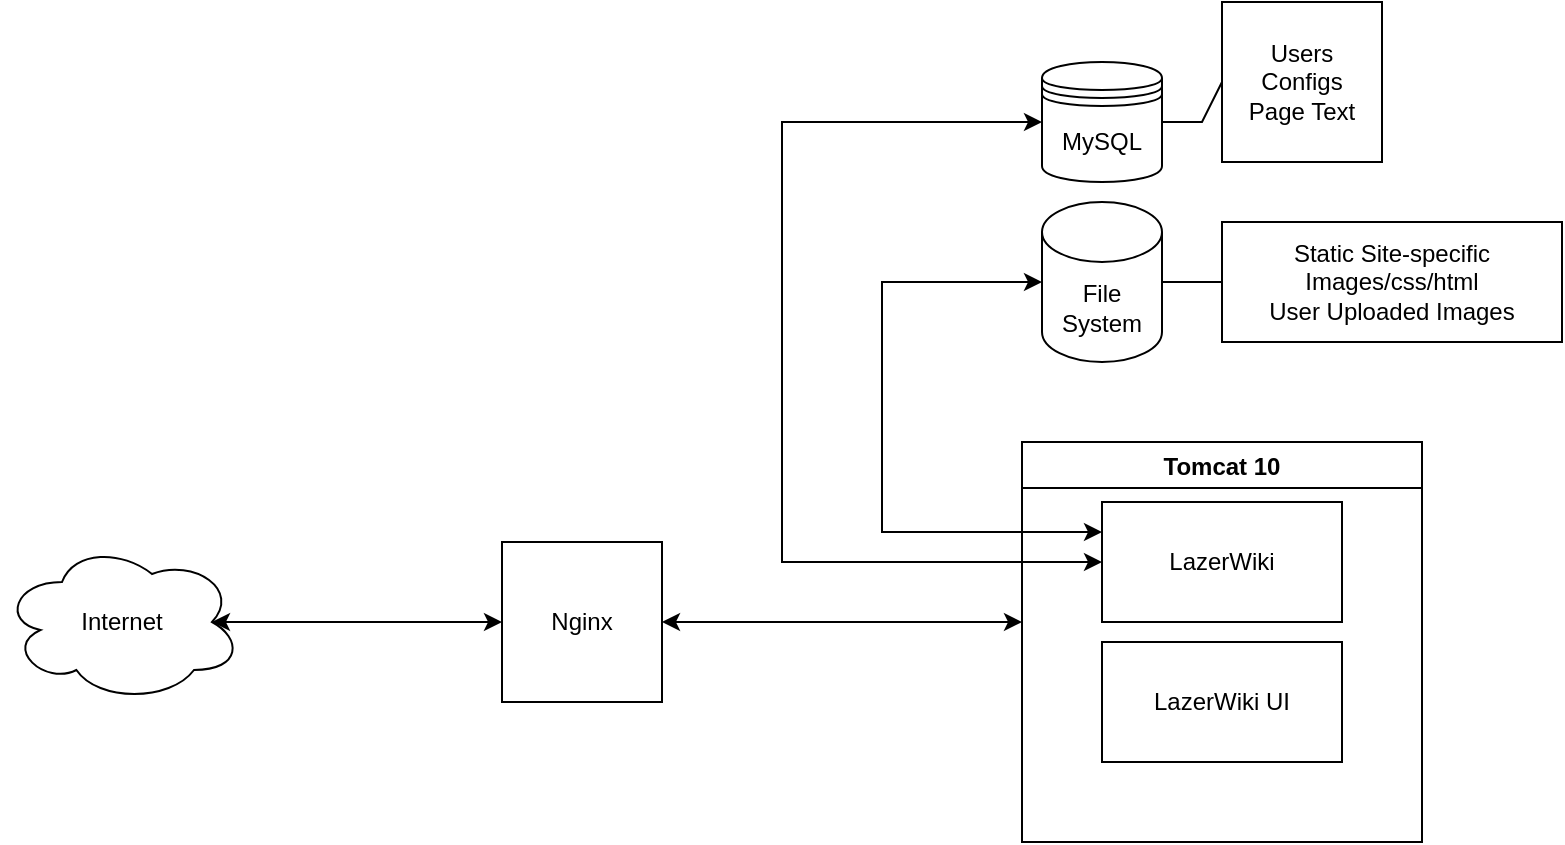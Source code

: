 <mxfile version="22.1.0" type="device">
  <diagram name="Page-1" id="JTM7aZ5rqYKgFacroaUd">
    <mxGraphModel dx="1434" dy="746" grid="1" gridSize="10" guides="1" tooltips="1" connect="1" arrows="1" fold="1" page="1" pageScale="1" pageWidth="850" pageHeight="1100" math="0" shadow="0">
      <root>
        <mxCell id="0" />
        <mxCell id="1" parent="0" />
        <mxCell id="oz6sv1wEJ-pVofxk-3Zg-1" value="Internet" style="ellipse;shape=cloud;whiteSpace=wrap;html=1;" vertex="1" parent="1">
          <mxGeometry x="40" y="390" width="120" height="80" as="geometry" />
        </mxCell>
        <mxCell id="oz6sv1wEJ-pVofxk-3Zg-2" value="MySQL" style="shape=datastore;whiteSpace=wrap;html=1;" vertex="1" parent="1">
          <mxGeometry x="560" y="150" width="60" height="60" as="geometry" />
        </mxCell>
        <mxCell id="oz6sv1wEJ-pVofxk-3Zg-3" value="File System" style="shape=cylinder3;whiteSpace=wrap;html=1;boundedLbl=1;backgroundOutline=1;size=15;" vertex="1" parent="1">
          <mxGeometry x="560" y="220" width="60" height="80" as="geometry" />
        </mxCell>
        <mxCell id="oz6sv1wEJ-pVofxk-3Zg-4" value="Users&lt;br&gt;Configs&lt;br&gt;Page Text" style="whiteSpace=wrap;html=1;aspect=fixed;" vertex="1" parent="1">
          <mxGeometry x="650" y="120" width="80" height="80" as="geometry" />
        </mxCell>
        <mxCell id="oz6sv1wEJ-pVofxk-3Zg-5" value="Nginx" style="whiteSpace=wrap;html=1;aspect=fixed;" vertex="1" parent="1">
          <mxGeometry x="290" y="390" width="80" height="80" as="geometry" />
        </mxCell>
        <mxCell id="oz6sv1wEJ-pVofxk-3Zg-7" value="&lt;div&gt;Static Site-specific Images/css/html&lt;/div&gt;&lt;div&gt;User Uploaded Images&lt;br&gt;&lt;/div&gt;" style="rounded=0;whiteSpace=wrap;html=1;" vertex="1" parent="1">
          <mxGeometry x="650" y="230" width="170" height="60" as="geometry" />
        </mxCell>
        <mxCell id="oz6sv1wEJ-pVofxk-3Zg-9" value="Tomcat 10" style="swimlane;" vertex="1" parent="1">
          <mxGeometry x="550" y="340" width="200" height="200" as="geometry" />
        </mxCell>
        <mxCell id="oz6sv1wEJ-pVofxk-3Zg-10" value="LazerWiki" style="whiteSpace=wrap;html=1;" vertex="1" parent="oz6sv1wEJ-pVofxk-3Zg-9">
          <mxGeometry x="40" y="30" width="120" height="60" as="geometry" />
        </mxCell>
        <mxCell id="oz6sv1wEJ-pVofxk-3Zg-11" value="LazerWiki UI" style="whiteSpace=wrap;html=1;" vertex="1" parent="oz6sv1wEJ-pVofxk-3Zg-9">
          <mxGeometry x="40" y="100" width="120" height="60" as="geometry" />
        </mxCell>
        <mxCell id="oz6sv1wEJ-pVofxk-3Zg-13" value="" style="endArrow=classic;startArrow=classic;html=1;rounded=0;exitX=0.875;exitY=0.5;exitDx=0;exitDy=0;exitPerimeter=0;entryX=0;entryY=0.5;entryDx=0;entryDy=0;" edge="1" parent="1" source="oz6sv1wEJ-pVofxk-3Zg-1" target="oz6sv1wEJ-pVofxk-3Zg-5">
          <mxGeometry width="50" height="50" relative="1" as="geometry">
            <mxPoint x="400" y="410" as="sourcePoint" />
            <mxPoint x="450" y="360" as="targetPoint" />
          </mxGeometry>
        </mxCell>
        <mxCell id="oz6sv1wEJ-pVofxk-3Zg-14" value="" style="endArrow=classic;startArrow=classic;html=1;rounded=0;exitX=1;exitY=0.5;exitDx=0;exitDy=0;" edge="1" parent="1" source="oz6sv1wEJ-pVofxk-3Zg-5">
          <mxGeometry width="50" height="50" relative="1" as="geometry">
            <mxPoint x="400" y="410" as="sourcePoint" />
            <mxPoint x="550" y="430" as="targetPoint" />
          </mxGeometry>
        </mxCell>
        <mxCell id="oz6sv1wEJ-pVofxk-3Zg-15" value="" style="endArrow=classic;startArrow=classic;html=1;rounded=0;entryX=0;entryY=0.5;entryDx=0;entryDy=0;exitX=0;exitY=0.5;exitDx=0;exitDy=0;" edge="1" parent="1" source="oz6sv1wEJ-pVofxk-3Zg-10" target="oz6sv1wEJ-pVofxk-3Zg-2">
          <mxGeometry width="50" height="50" relative="1" as="geometry">
            <mxPoint x="400" y="410" as="sourcePoint" />
            <mxPoint x="450" y="360" as="targetPoint" />
            <Array as="points">
              <mxPoint x="430" y="400" />
              <mxPoint x="430" y="180" />
            </Array>
          </mxGeometry>
        </mxCell>
        <mxCell id="oz6sv1wEJ-pVofxk-3Zg-16" value="" style="endArrow=classic;startArrow=classic;html=1;rounded=0;entryX=0;entryY=0.5;entryDx=0;entryDy=0;entryPerimeter=0;exitX=0;exitY=0.25;exitDx=0;exitDy=0;" edge="1" parent="1" source="oz6sv1wEJ-pVofxk-3Zg-10" target="oz6sv1wEJ-pVofxk-3Zg-3">
          <mxGeometry width="50" height="50" relative="1" as="geometry">
            <mxPoint x="480" y="380" as="sourcePoint" />
            <mxPoint x="450" y="360" as="targetPoint" />
            <Array as="points">
              <mxPoint x="480" y="385" />
              <mxPoint x="480" y="260" />
            </Array>
          </mxGeometry>
        </mxCell>
        <mxCell id="oz6sv1wEJ-pVofxk-3Zg-26" value="" style="endArrow=none;html=1;rounded=0;entryX=0;entryY=0.5;entryDx=0;entryDy=0;exitX=1;exitY=0.5;exitDx=0;exitDy=0;" edge="1" parent="1" source="oz6sv1wEJ-pVofxk-3Zg-2" target="oz6sv1wEJ-pVofxk-3Zg-4">
          <mxGeometry width="50" height="50" relative="1" as="geometry">
            <mxPoint x="400" y="410" as="sourcePoint" />
            <mxPoint x="450" y="360" as="targetPoint" />
            <Array as="points">
              <mxPoint x="640" y="180" />
            </Array>
          </mxGeometry>
        </mxCell>
        <mxCell id="oz6sv1wEJ-pVofxk-3Zg-27" value="" style="endArrow=none;html=1;rounded=0;entryX=0;entryY=0.5;entryDx=0;entryDy=0;exitX=1;exitY=0.5;exitDx=0;exitDy=0;exitPerimeter=0;" edge="1" parent="1" source="oz6sv1wEJ-pVofxk-3Zg-3" target="oz6sv1wEJ-pVofxk-3Zg-7">
          <mxGeometry width="50" height="50" relative="1" as="geometry">
            <mxPoint x="400" y="410" as="sourcePoint" />
            <mxPoint x="450" y="360" as="targetPoint" />
          </mxGeometry>
        </mxCell>
      </root>
    </mxGraphModel>
  </diagram>
</mxfile>
